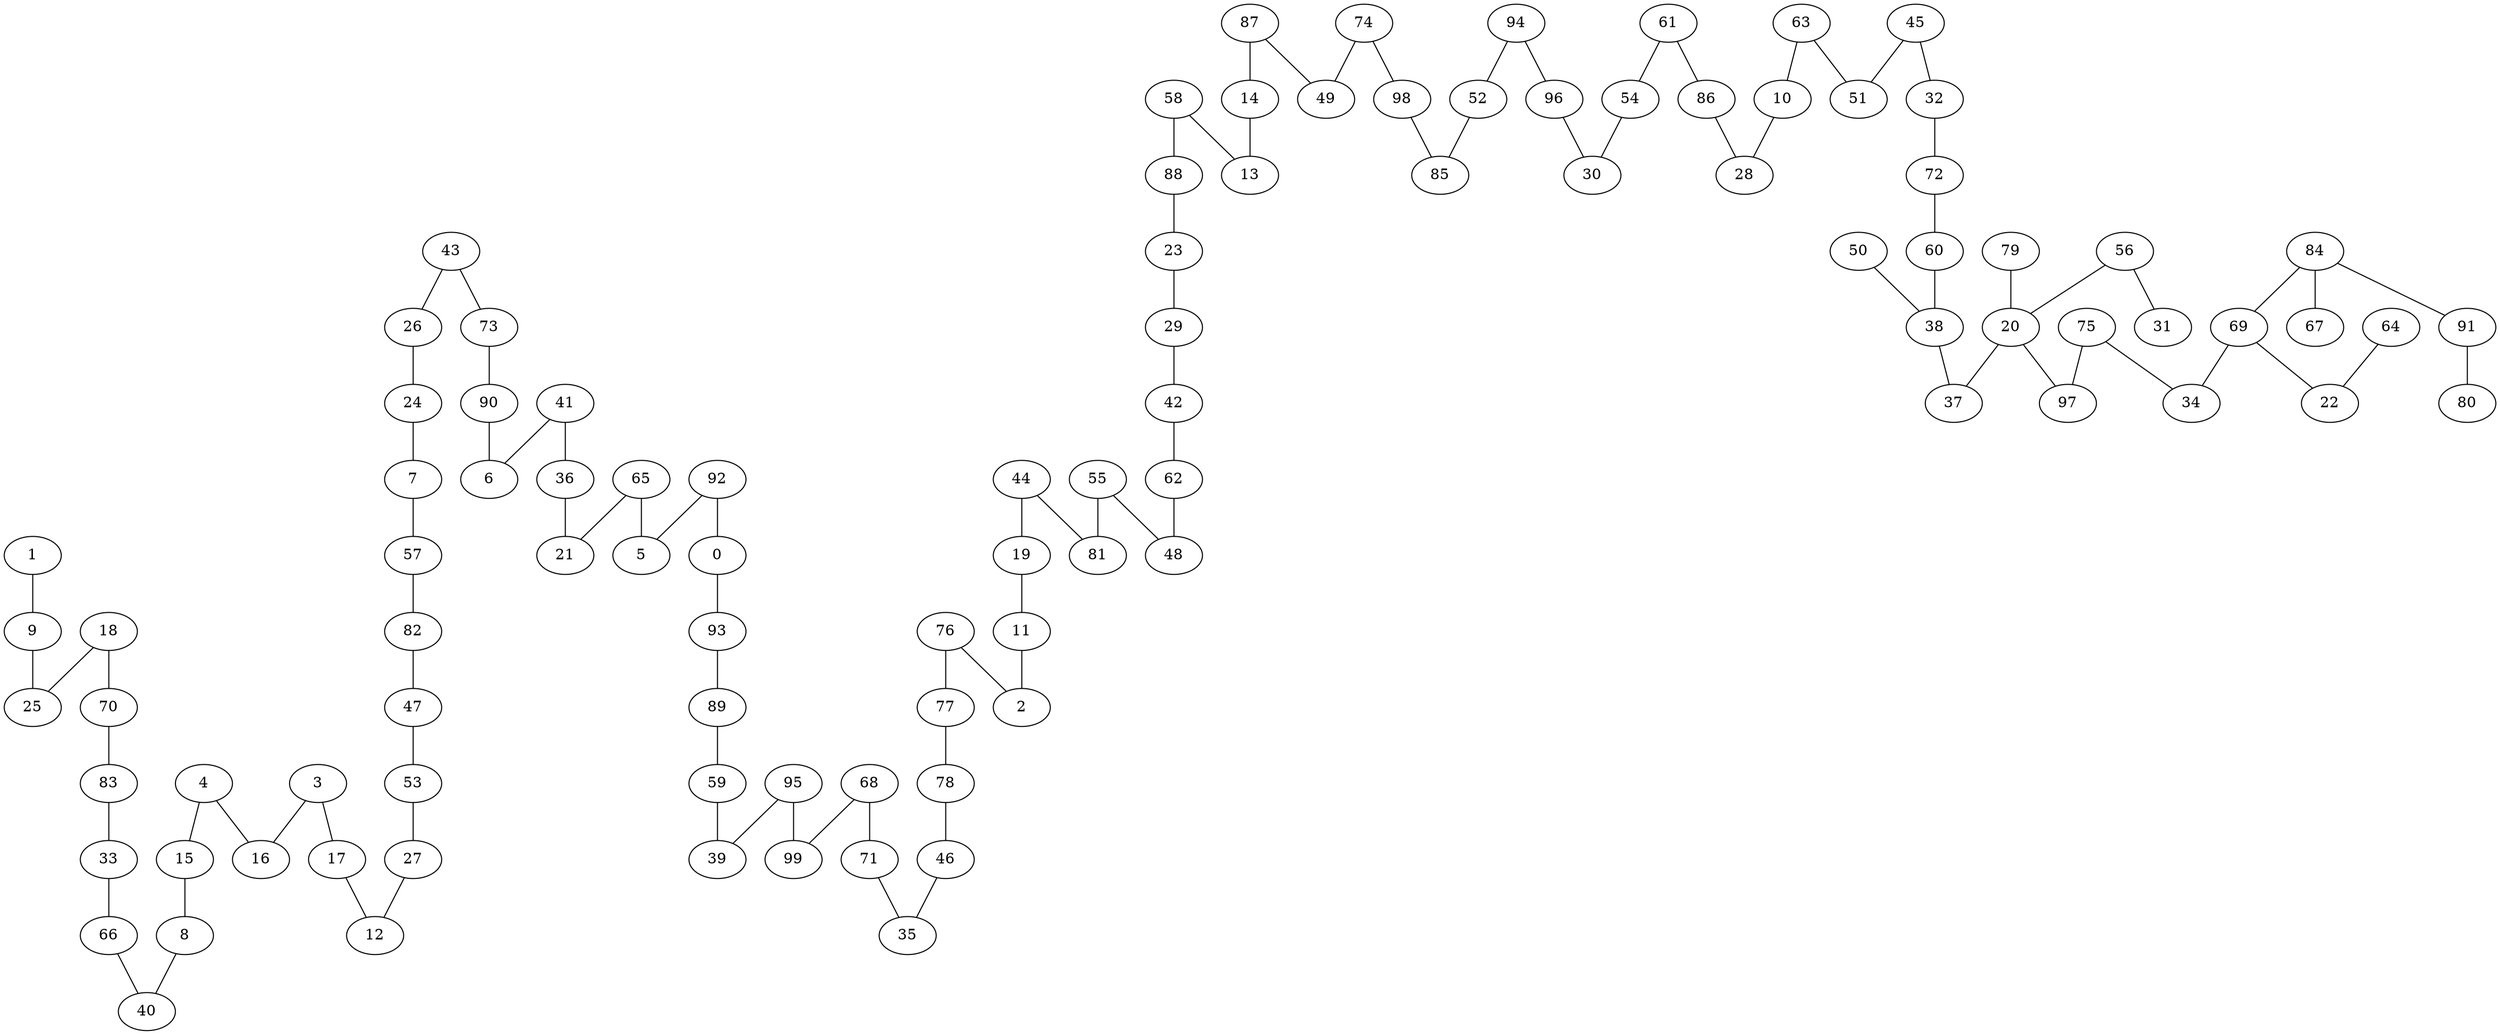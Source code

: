 strict graph G {
1;
9;
25;
18;
70;
83;
33;
66;
40;
8;
15;
4;
16;
3;
17;
12;
27;
53;
47;
82;
57;
7;
24;
26;
43;
73;
90;
6;
41;
36;
21;
65;
5;
92;
0;
93;
89;
59;
39;
95;
99;
68;
71;
35;
46;
78;
77;
76;
2;
11;
19;
44;
81;
55;
48;
62;
42;
29;
23;
88;
58;
13;
14;
87;
49;
74;
98;
85;
52;
94;
96;
30;
54;
61;
86;
28;
10;
63;
51;
45;
32;
72;
60;
38;
37;
20;
97;
75;
34;
69;
84;
91;
80;
67;
22;
64;
79;
56;
31;
50;
73 -- 90;
70 -- 83;
9 -- 25;
8 -- 40;
88 -- 23;
3 -- 17;
43 -- 73;
44 -- 19;
61 -- 86;
44 -- 81;
43 -- 26;
36 -- 21;
46 -- 35;
24 -- 7;
74 -- 98;
68 -- 71;
94 -- 52;
93 -- 89;
72 -- 60;
58 -- 13;
55 -- 48;
76 -- 77;
59 -- 39;
56 -- 31;
54 -- 30;
50 -- 38;
75 -- 97;
4 -- 16;
18 -- 25;
66 -- 40;
41 -- 36;
89 -- 59;
41 -- 6;
53 -- 27;
55 -- 81;
95 -- 99;
94 -- 96;
19 -- 11;
77 -- 78;
78 -- 46;
32 -- 72;
84 -- 91;
60 -- 38;
47 -- 53;
98 -- 85;
10 -- 28;
20 -- 37;
84 -- 67;
17 -- 12;
27 -- 12;
15 -- 8;
1 -- 9;
18 -- 70;
11 -- 2;
82 -- 47;
87 -- 49;
23 -- 29;
65 -- 5;
68 -- 99;
76 -- 2;
86 -- 28;
75 -- 34;
63 -- 10;
79 -- 20;
96 -- 30;
62 -- 48;
69 -- 34;
20 -- 97;
57 -- 82;
84 -- 69;
29 -- 42;
91 -- 80;
83 -- 33;
71 -- 35;
64 -- 22;
92 -- 5;
65 -- 21;
52 -- 85;
90 -- 6;
33 -- 66;
14 -- 13;
3 -- 16;
0 -- 93;
26 -- 24;
4 -- 15;
61 -- 54;
95 -- 39;
92 -- 0;
58 -- 88;
74 -- 49;
87 -- 14;
63 -- 51;
42 -- 62;
38 -- 37;
45 -- 32;
56 -- 20;
45 -- 51;
69 -- 22;
7 -- 57;
}
